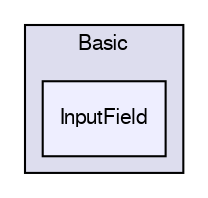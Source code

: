 digraph "InputField" {
  compound=true
  node [ fontsize="10", fontname="FreeSans"];
  edge [ labelfontsize="10", labelfontname="FreeSans"];
  subgraph clusterdir_12cb9c0ff06434354199da7fa7f3745e {
    graph [ bgcolor="#ddddee", pencolor="black", label="Basic" fontname="FreeSans", fontsize="10", URL="dir_12cb9c0ff06434354199da7fa7f3745e.html"]
  dir_4a92b9f48e049093ba991f0e2ac7a407 [shape=box, label="InputField", style="filled", fillcolor="#eeeeff", pencolor="black", URL="dir_4a92b9f48e049093ba991f0e2ac7a407.html"];
  }
}
